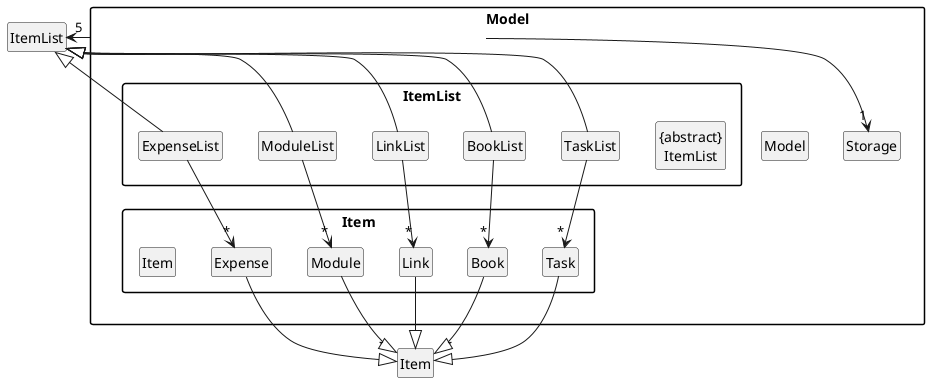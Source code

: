 @startuml

skinparam packageStyle rectangle
skinparam classAttributeIconSize 0
hide circle
hide members

package Model {
    class Model
    class Storage
    package ItemList {
        class "{abstract}\nItemList" as ItemList
        class TaskList
        class BookList
        class LinkList
        class ModuleList
        class ExpenseList
    }
    package Item {
        class Task
        class Book
        class Link
        class Module
        class Expense
        class Item
    }
}

Model --> "1" Storage
Model --> "5" ItemList

TaskList -up-|> ItemList
BookList -up-|> ItemList
LinkList -up-|> ItemList
ModuleList -up-|> ItemList
ExpenseList -up-|> ItemList

TaskList -down-> "*" Task
BookList -down-> "*" Book
LinkList -down-> "*" Link
ModuleList -down-> "*" Module
ExpenseList -down-> "*" Expense

Task --|> Item
Book --|> Item
Link --|> Item
Module --|> Item
Expense --|> Item

@enduml